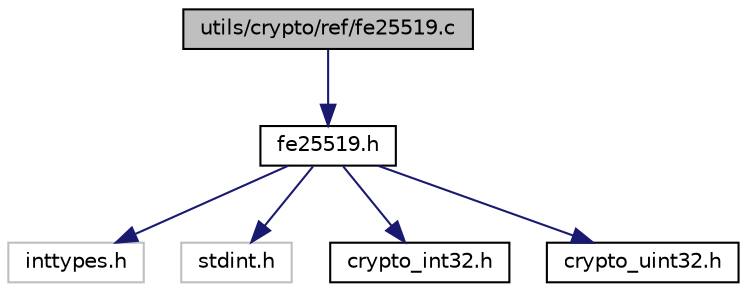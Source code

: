 digraph "utils/crypto/ref/fe25519.c"
{
  edge [fontname="Helvetica",fontsize="10",labelfontname="Helvetica",labelfontsize="10"];
  node [fontname="Helvetica",fontsize="10",shape=record];
  Node0 [label="utils/crypto/ref/fe25519.c",height=0.2,width=0.4,color="black", fillcolor="grey75", style="filled", fontcolor="black"];
  Node0 -> Node1 [color="midnightblue",fontsize="10",style="solid",fontname="Helvetica"];
  Node1 [label="fe25519.h",height=0.2,width=0.4,color="black", fillcolor="white", style="filled",URL="$fe25519_8h.html"];
  Node1 -> Node2 [color="midnightblue",fontsize="10",style="solid",fontname="Helvetica"];
  Node2 [label="inttypes.h",height=0.2,width=0.4,color="grey75", fillcolor="white", style="filled"];
  Node1 -> Node3 [color="midnightblue",fontsize="10",style="solid",fontname="Helvetica"];
  Node3 [label="stdint.h",height=0.2,width=0.4,color="grey75", fillcolor="white", style="filled"];
  Node1 -> Node4 [color="midnightblue",fontsize="10",style="solid",fontname="Helvetica"];
  Node4 [label="crypto_int32.h",height=0.2,width=0.4,color="black", fillcolor="white", style="filled",URL="$crypto__int32_8h.html"];
  Node1 -> Node5 [color="midnightblue",fontsize="10",style="solid",fontname="Helvetica"];
  Node5 [label="crypto_uint32.h",height=0.2,width=0.4,color="black", fillcolor="white", style="filled",URL="$crypto__uint32_8h.html"];
}
